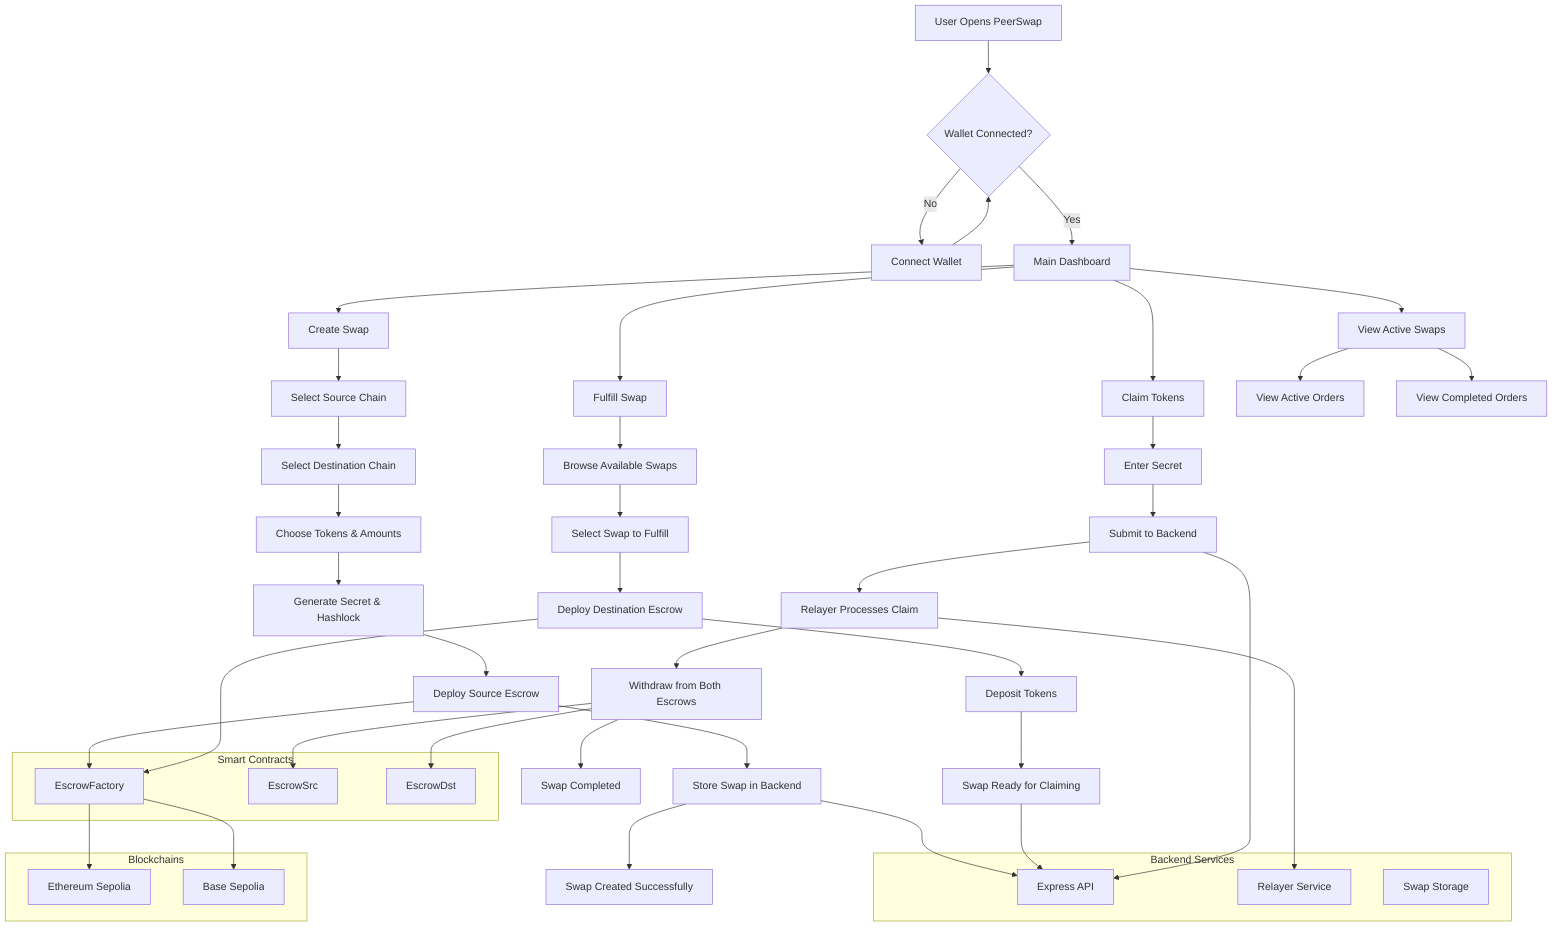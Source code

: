 graph TD
    A[User Opens PeerSwap] --> B{Wallet Connected?}
    B -->|No| C[Connect Wallet]
    C --> B
    B -->|Yes| D[Main Dashboard]
    
    D --> E[Create Swap]
    D --> F[Fulfill Swap]
    D --> G[Claim Tokens]
    D --> H[View Active Swaps]
    
    E --> E1[Select Source Chain]
    E1 --> E2[Select Destination Chain]
    E2 --> E3[Choose Tokens & Amounts]
    E3 --> E4[Generate Secret & Hashlock]
    E4 --> E5[Deploy Source Escrow]
    E5 --> E6[Store Swap in Backend]
    E6 --> E7[Swap Created Successfully]
    
    F --> F1[Browse Available Swaps]
    F1 --> F2[Select Swap to Fulfill]
    F2 --> F3[Deploy Destination Escrow]
    F3 --> F4[Deposit Tokens]
    F4 --> F5[Swap Ready for Claiming]
    
    G --> G1[Enter Secret]
    G1 --> G2[Submit to Backend]
    G2 --> G3[Relayer Processes Claim]
    G3 --> G4[Withdraw from Both Escrows]
    G4 --> G5[Swap Completed]
    
    H --> H1[View Active Orders]
    H --> H2[View Completed Orders]
    
    subgraph "Smart Contracts"
        SC1[EscrowFactory]
        SC2[EscrowSrc]
        SC3[EscrowDst]
    end
    
    subgraph "Backend Services"
        BE1[Express API]
        BE2[Relayer Service]
        BE3[Swap Storage]
    end
    
    subgraph "Blockchains"
        BC1[Ethereum Sepolia]
        BC2[Base Sepolia]
    end
    
    E5 --> SC1
    F3 --> SC1
    G4 --> SC2
    G4 --> SC3
    
    E6 --> BE1
    F5 --> BE1
    G2 --> BE1
    G3 --> BE2
    
    SC1 --> BC1
    SC1 --> BC2